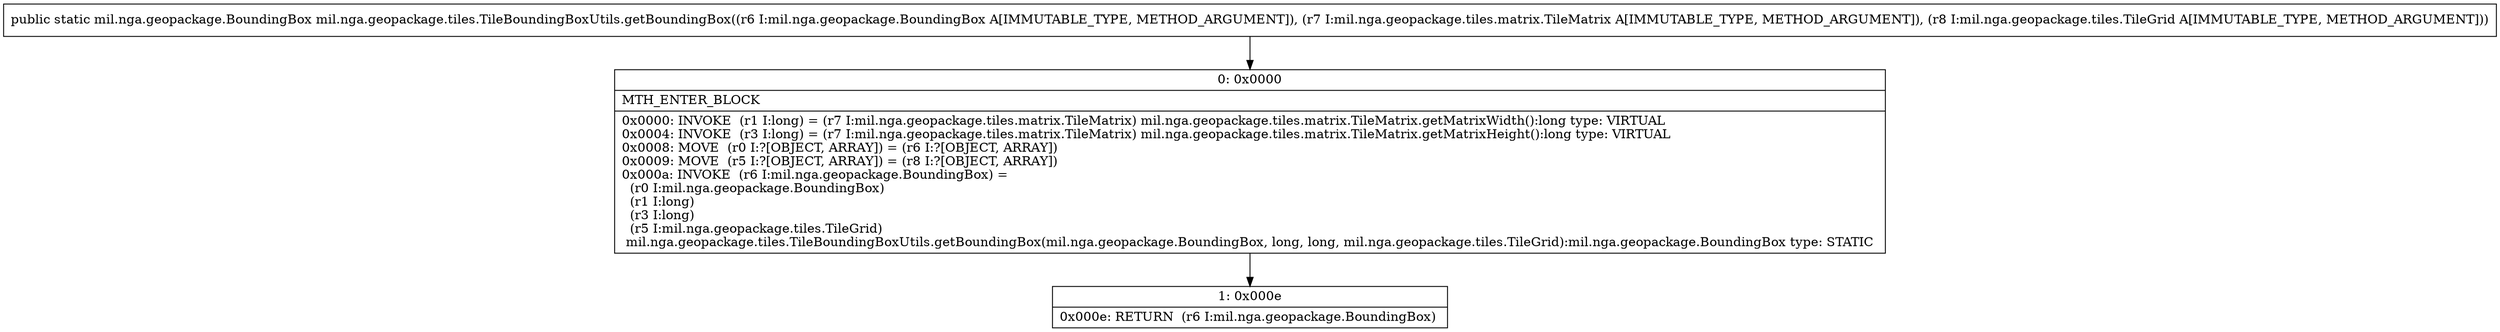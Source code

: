 digraph "CFG formil.nga.geopackage.tiles.TileBoundingBoxUtils.getBoundingBox(Lmil\/nga\/geopackage\/BoundingBox;Lmil\/nga\/geopackage\/tiles\/matrix\/TileMatrix;Lmil\/nga\/geopackage\/tiles\/TileGrid;)Lmil\/nga\/geopackage\/BoundingBox;" {
Node_0 [shape=record,label="{0\:\ 0x0000|MTH_ENTER_BLOCK\l|0x0000: INVOKE  (r1 I:long) = (r7 I:mil.nga.geopackage.tiles.matrix.TileMatrix) mil.nga.geopackage.tiles.matrix.TileMatrix.getMatrixWidth():long type: VIRTUAL \l0x0004: INVOKE  (r3 I:long) = (r7 I:mil.nga.geopackage.tiles.matrix.TileMatrix) mil.nga.geopackage.tiles.matrix.TileMatrix.getMatrixHeight():long type: VIRTUAL \l0x0008: MOVE  (r0 I:?[OBJECT, ARRAY]) = (r6 I:?[OBJECT, ARRAY]) \l0x0009: MOVE  (r5 I:?[OBJECT, ARRAY]) = (r8 I:?[OBJECT, ARRAY]) \l0x000a: INVOKE  (r6 I:mil.nga.geopackage.BoundingBox) = \l  (r0 I:mil.nga.geopackage.BoundingBox)\l  (r1 I:long)\l  (r3 I:long)\l  (r5 I:mil.nga.geopackage.tiles.TileGrid)\l mil.nga.geopackage.tiles.TileBoundingBoxUtils.getBoundingBox(mil.nga.geopackage.BoundingBox, long, long, mil.nga.geopackage.tiles.TileGrid):mil.nga.geopackage.BoundingBox type: STATIC \l}"];
Node_1 [shape=record,label="{1\:\ 0x000e|0x000e: RETURN  (r6 I:mil.nga.geopackage.BoundingBox) \l}"];
MethodNode[shape=record,label="{public static mil.nga.geopackage.BoundingBox mil.nga.geopackage.tiles.TileBoundingBoxUtils.getBoundingBox((r6 I:mil.nga.geopackage.BoundingBox A[IMMUTABLE_TYPE, METHOD_ARGUMENT]), (r7 I:mil.nga.geopackage.tiles.matrix.TileMatrix A[IMMUTABLE_TYPE, METHOD_ARGUMENT]), (r8 I:mil.nga.geopackage.tiles.TileGrid A[IMMUTABLE_TYPE, METHOD_ARGUMENT])) }"];
MethodNode -> Node_0;
Node_0 -> Node_1;
}

